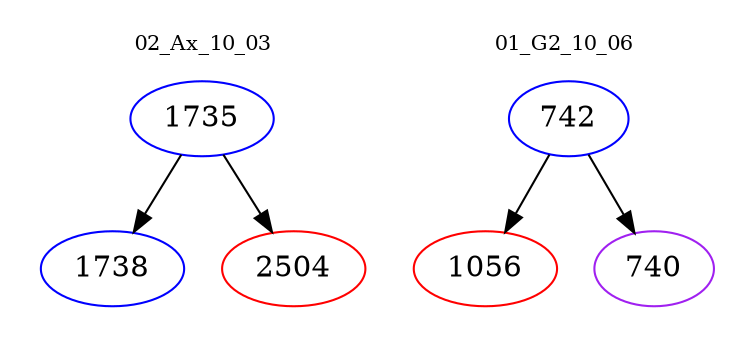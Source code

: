 digraph{
subgraph cluster_0 {
color = white
label = "02_Ax_10_03";
fontsize=10;
T0_1735 [label="1735", color="blue"]
T0_1735 -> T0_1738 [color="black"]
T0_1738 [label="1738", color="blue"]
T0_1735 -> T0_2504 [color="black"]
T0_2504 [label="2504", color="red"]
}
subgraph cluster_1 {
color = white
label = "01_G2_10_06";
fontsize=10;
T1_742 [label="742", color="blue"]
T1_742 -> T1_1056 [color="black"]
T1_1056 [label="1056", color="red"]
T1_742 -> T1_740 [color="black"]
T1_740 [label="740", color="purple"]
}
}
